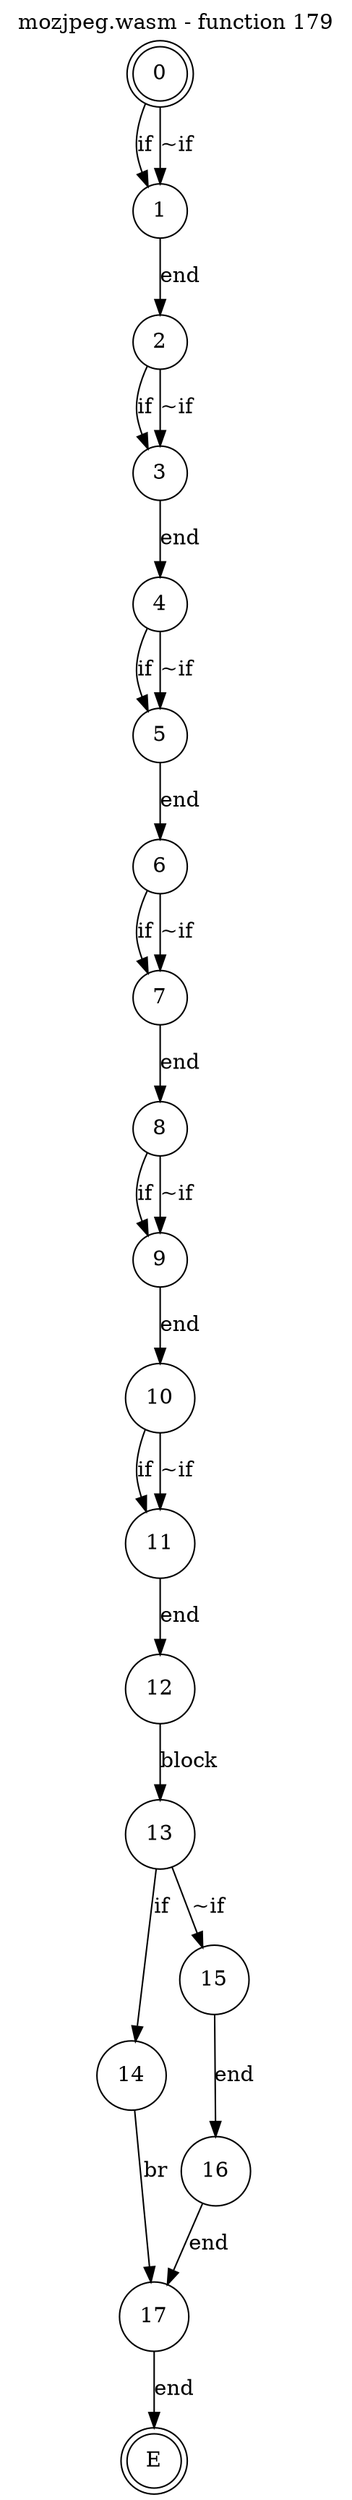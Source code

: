 digraph finite_state_machine {
    label = "mozjpeg.wasm - function 179"
    labelloc =  t
    labelfontsize = 16
    labelfontcolor = black
    labelfontname = "Helvetica"
    node [shape = doublecircle]; 0 E ;
    node [shape = circle];
    0 -> 1[label="if"];
    0 -> 1[label="~if"];
    1 -> 2[label="end"];
    2 -> 3[label="if"];
    2 -> 3[label="~if"];
    3 -> 4[label="end"];
    4 -> 5[label="if"];
    4 -> 5[label="~if"];
    5 -> 6[label="end"];
    6 -> 7[label="if"];
    6 -> 7[label="~if"];
    7 -> 8[label="end"];
    8 -> 9[label="if"];
    8 -> 9[label="~if"];
    9 -> 10[label="end"];
    10 -> 11[label="if"];
    10 -> 11[label="~if"];
    11 -> 12[label="end"];
    12 -> 13[label="block"];
    13 -> 14[label="if"];
    13 -> 15[label="~if"];
    14 -> 17[label="br"];
    15 -> 16[label="end"];
    16 -> 17[label="end"];
    17 -> E[label="end"];
}
